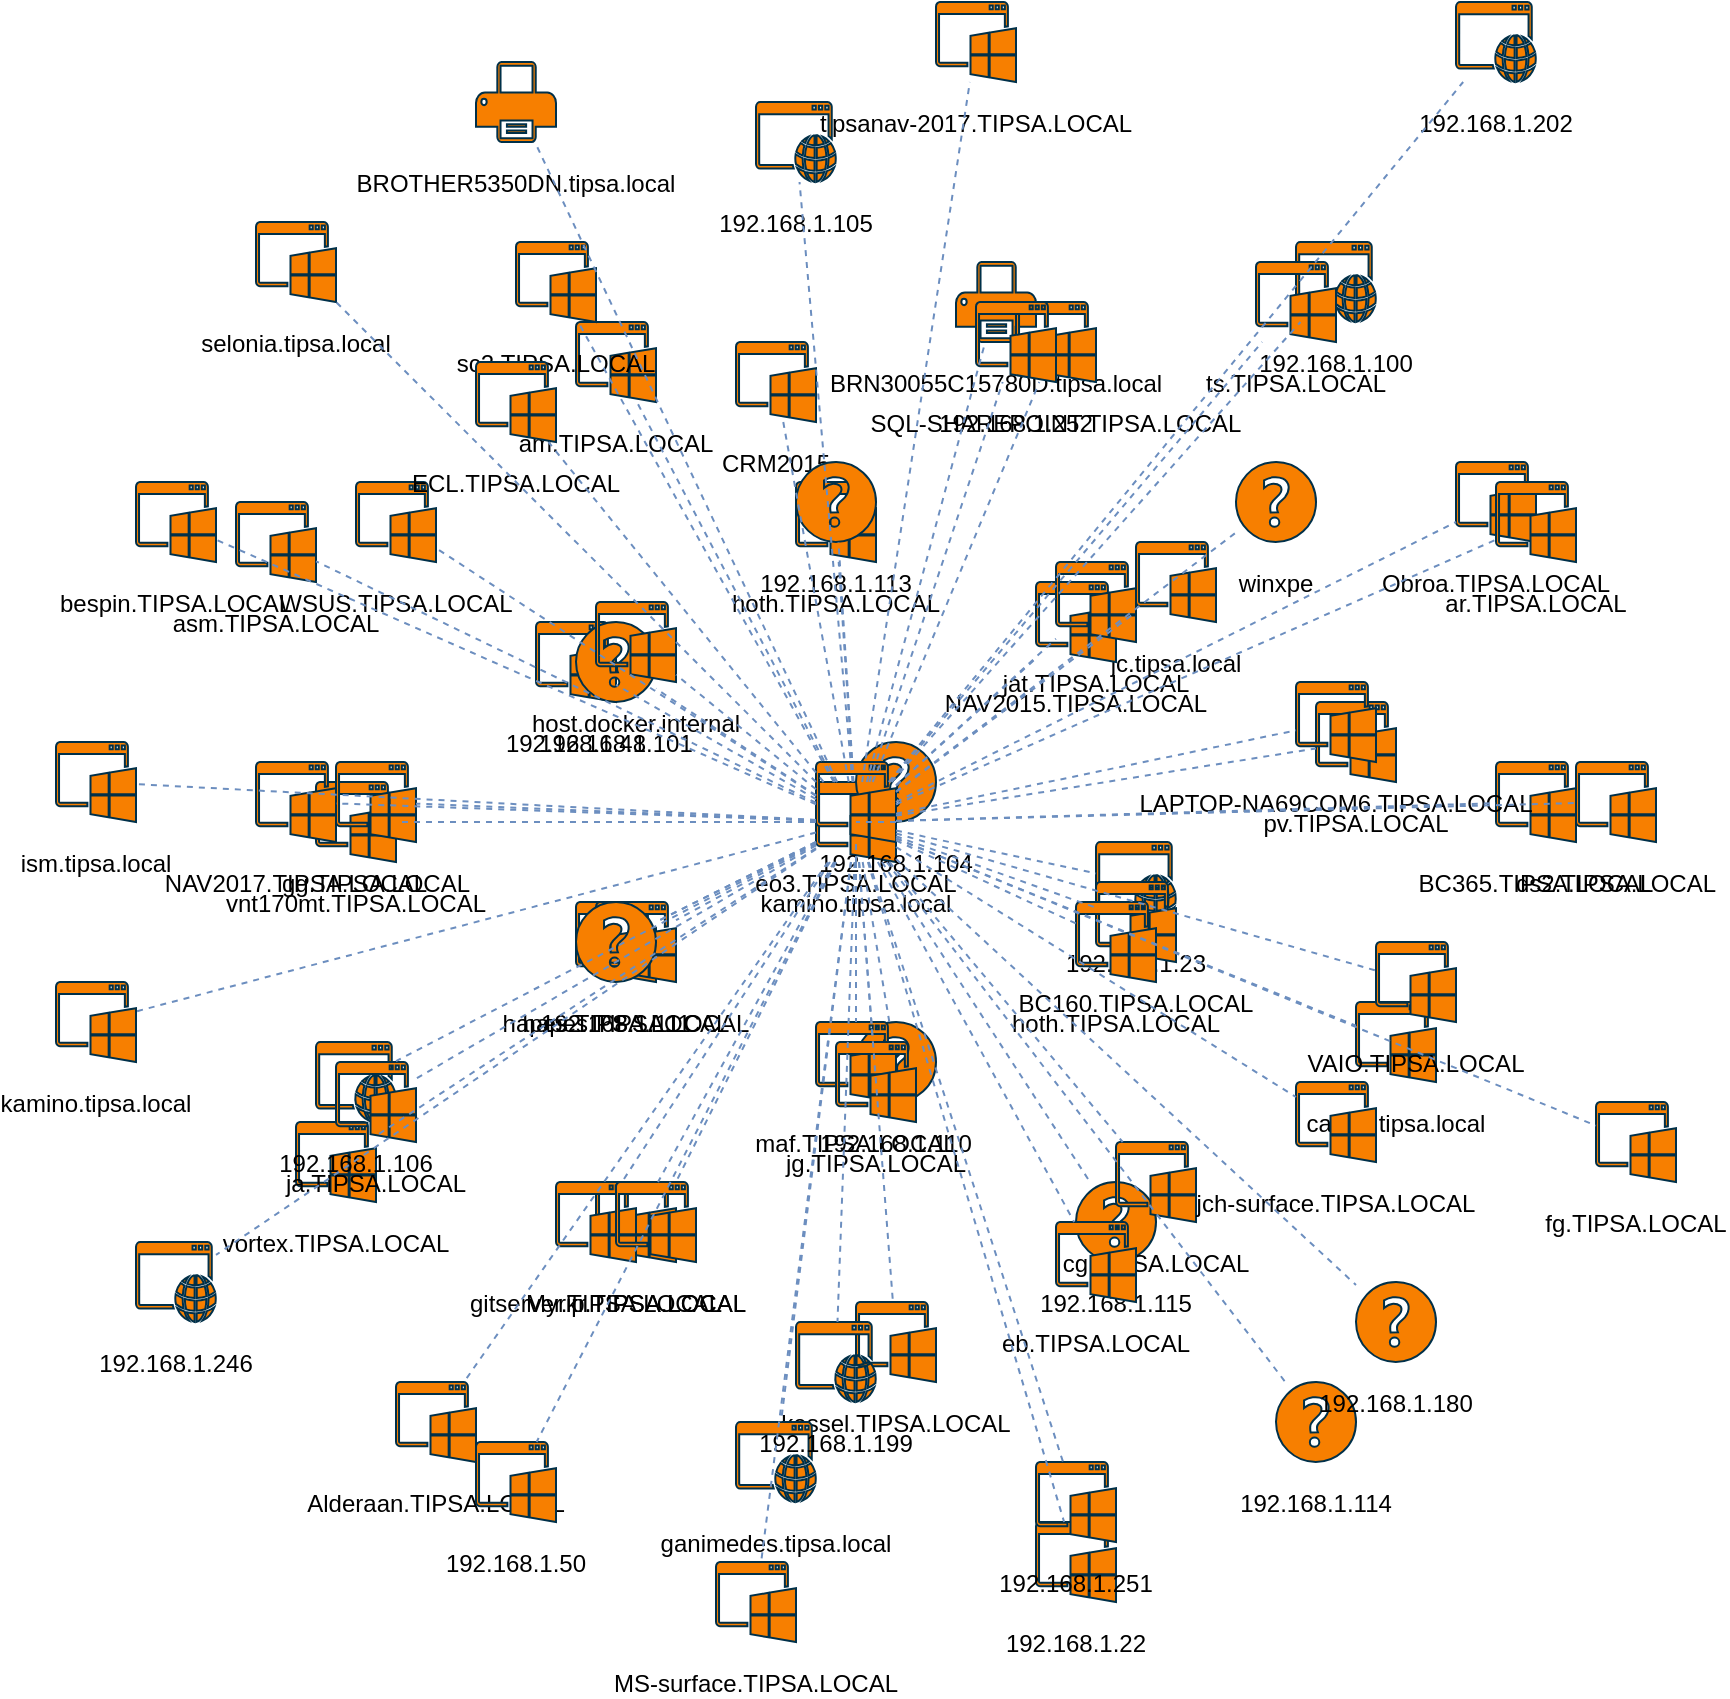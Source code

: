 <mxfile>
    <diagram id="2G_61YS-c6aNQ1wI_FUR" name="Page-1">
        <mxGraphModel dx="1193" dy="480" grid="1" gridSize="10" guides="1" tooltips="1" connect="1" arrows="1" fold="1" page="1" pageScale="1" pageWidth="827" pageHeight="1169" math="0" shadow="0">
            <root>
                <mxCell id="0"/>
                <mxCell id="1" parent="0"/>
                <UserObject label="%hostname%" hostname="kamino.tipsa.local" placeholders="1" id="3">
                    <mxCell style="shape=mxgraph.office.concepts.application_windows;fillColor=#F77F00;strokeColor=#003049;verticalLabelPosition=bottom;aspect=fixed;" vertex="1" parent="1">
                        <mxGeometry x="430" y="400" width="40" height="40" as="geometry"/>
                    </mxCell>
                </UserObject>
                <UserObject label="%hostname%" hostname="carida.tipsa.local" placeholders="1" id="4">
                    <mxCell style="shape=mxgraph.office.concepts.application_windows;fillColor=#F77F00;strokeColor=#003049;verticalLabelPosition=bottom;aspect=fixed;" vertex="1" parent="1">
                        <mxGeometry x="700" y="510" width="40" height="40" as="geometry"/>
                    </mxCell>
                </UserObject>
                <UserObject label="%hostname%" hostname="hoth.TIPSA.LOCAL" placeholders="1" id="5">
                    <mxCell style="shape=mxgraph.office.concepts.application_windows;fillColor=#F77F00;strokeColor=#003049;verticalLabelPosition=bottom;aspect=fixed;" vertex="1" parent="1">
                        <mxGeometry x="420" y="250" width="40" height="40" as="geometry"/>
                    </mxCell>
                </UserObject>
                <UserObject label="%hostname%" hostname="BROTHER5350DN.tipsa.local" placeholders="1" id="6">
                    <mxCell style="shape=mxgraph.office.devices.printer;fillColor=#F77F00;strokeColor=#003049;verticalLabelPosition=bottom;aspect=fixed;" vertex="1" parent="1">
                        <mxGeometry x="260" y="40" width="40" height="40" as="geometry"/>
                    </mxCell>
                </UserObject>
                <UserObject label="%hostname%" hostname="BRN30055C15780D.tipsa.local" placeholders="1" id="7">
                    <mxCell style="shape=mxgraph.office.devices.printer;fillColor=#F77F00;strokeColor=#003049;verticalLabelPosition=bottom;aspect=fixed;" vertex="1" parent="1">
                        <mxGeometry x="500" y="140" width="40" height="40" as="geometry"/>
                    </mxCell>
                </UserObject>
                <UserObject label="%hostname%" hostname="jc.tipsa.local" placeholders="1" id="8">
                    <mxCell style="shape=mxgraph.office.concepts.application_windows;fillColor=#F77F00;strokeColor=#003049;verticalLabelPosition=bottom;aspect=fixed;" vertex="1" parent="1">
                        <mxGeometry x="590" y="280" width="40" height="40" as="geometry"/>
                    </mxCell>
                </UserObject>
                <UserObject label="%hostname%" hostname="vortex.TIPSA.LOCAL" placeholders="1" id="9">
                    <mxCell style="shape=mxgraph.office.concepts.application_windows;fillColor=#F77F00;strokeColor=#003049;verticalLabelPosition=bottom;aspect=fixed;" vertex="1" parent="1">
                        <mxGeometry x="170" y="570" width="40" height="40" as="geometry"/>
                    </mxCell>
                </UserObject>
                <UserObject label="%hostname%" hostname="192.168.1.22" placeholders="1" id="10">
                    <mxCell style="shape=mxgraph.office.concepts.application_windows;fillColor=#F77F00;strokeColor=#003049;verticalLabelPosition=bottom;aspect=fixed;" vertex="1" parent="1">
                        <mxGeometry x="540" y="770" width="40" height="40" as="geometry"/>
                    </mxCell>
                </UserObject>
                <UserObject label="%hostname%" hostname="192.168.1.23" placeholders="1" id="11">
                    <mxCell style="shape=mxgraph.office.concepts.application_web;fillColor=#F77F00;strokeColor=#003049;verticalLabelPosition=bottom;aspect=fixed;" vertex="1" parent="1">
                        <mxGeometry x="570" y="430" width="40" height="40" as="geometry"/>
                    </mxCell>
                </UserObject>
                <UserObject label="%hostname%" hostname="hapes.TIPSA.LOCAL" placeholders="1" id="12">
                    <mxCell style="shape=mxgraph.office.concepts.application_windows;fillColor=#F77F00;strokeColor=#003049;verticalLabelPosition=bottom;aspect=fixed;" vertex="1" parent="1">
                        <mxGeometry x="310" y="460" width="40" height="40" as="geometry"/>
                    </mxCell>
                </UserObject>
                <UserObject label="%hostname%" hostname="tipsanav-2017.TIPSA.LOCAL" placeholders="1" id="13">
                    <mxCell style="shape=mxgraph.office.concepts.application_windows;fillColor=#F77F00;strokeColor=#003049;verticalLabelPosition=bottom;aspect=fixed;" vertex="1" parent="1">
                        <mxGeometry x="490" y="10" width="40" height="40" as="geometry"/>
                    </mxCell>
                </UserObject>
                <UserObject label="%hostname%" hostname="BC365.TIPSA.LOCAL" placeholders="1" id="14">
                    <mxCell style="shape=mxgraph.office.concepts.application_windows;fillColor=#F77F00;strokeColor=#003049;verticalLabelPosition=bottom;aspect=fixed;" vertex="1" parent="1">
                        <mxGeometry x="770" y="390" width="40" height="40" as="geometry"/>
                    </mxCell>
                </UserObject>
                <UserObject label="%hostname%" hostname="Myrkr.TIPSA.LOCAL" placeholders="1" id="15">
                    <mxCell style="shape=mxgraph.office.concepts.application_windows;fillColor=#F77F00;strokeColor=#003049;verticalLabelPosition=bottom;aspect=fixed;" vertex="1" parent="1">
                        <mxGeometry x="320" y="600" width="40" height="40" as="geometry"/>
                    </mxCell>
                </UserObject>
                <UserObject label="%hostname%" hostname="hapes.TIPSA.LOCAL" placeholders="1" id="16">
                    <mxCell style="shape=mxgraph.office.concepts.application_windows;fillColor=#F77F00;strokeColor=#003049;verticalLabelPosition=bottom;aspect=fixed;" vertex="1" parent="1">
                        <mxGeometry x="320" y="460" width="40" height="40" as="geometry"/>
                    </mxCell>
                </UserObject>
                <UserObject label="%hostname%" hostname="BC160.TIPSA.LOCAL" placeholders="1" id="17">
                    <mxCell style="shape=mxgraph.office.concepts.application_windows;fillColor=#F77F00;strokeColor=#003049;verticalLabelPosition=bottom;aspect=fixed;" vertex="1" parent="1">
                        <mxGeometry x="570" y="450" width="40" height="40" as="geometry"/>
                    </mxCell>
                </UserObject>
                <UserObject label="%hostname%" hostname="gitserver.TIPSA.LOCAL" placeholders="1" id="18">
                    <mxCell style="shape=mxgraph.office.concepts.application_windows;fillColor=#F77F00;strokeColor=#003049;verticalLabelPosition=bottom;aspect=fixed;" vertex="1" parent="1">
                        <mxGeometry x="300" y="600" width="40" height="40" as="geometry"/>
                    </mxCell>
                </UserObject>
                <UserObject label="%hostname%" hostname="vnt170mt.TIPSA.LOCAL" placeholders="1" id="19">
                    <mxCell style="shape=mxgraph.office.concepts.application_windows;fillColor=#F77F00;strokeColor=#003049;verticalLabelPosition=bottom;aspect=fixed;" vertex="1" parent="1">
                        <mxGeometry x="180" y="400" width="40" height="40" as="geometry"/>
                    </mxCell>
                </UserObject>
                <UserObject label="%hostname%" hostname="kessel.TIPSA.LOCAL" placeholders="1" id="20">
                    <mxCell style="shape=mxgraph.office.concepts.application_windows;fillColor=#F77F00;strokeColor=#003049;verticalLabelPosition=bottom;aspect=fixed;" vertex="1" parent="1">
                        <mxGeometry x="450" y="660" width="40" height="40" as="geometry"/>
                    </mxCell>
                </UserObject>
                <UserObject label="%hostname%" hostname="CRM2015" placeholders="1" id="21">
                    <mxCell style="shape=mxgraph.office.concepts.application_windows;fillColor=#F77F00;strokeColor=#003049;verticalLabelPosition=bottom;aspect=fixed;" vertex="1" parent="1">
                        <mxGeometry x="390" y="180" width="40" height="40" as="geometry"/>
                    </mxCell>
                </UserObject>
                <UserObject label="%hostname%" hostname="NAV2015.TIPSA.LOCAL" placeholders="1" id="22">
                    <mxCell style="shape=mxgraph.office.concepts.application_windows;fillColor=#F77F00;strokeColor=#003049;verticalLabelPosition=bottom;aspect=fixed;" vertex="1" parent="1">
                        <mxGeometry x="540" y="300" width="40" height="40" as="geometry"/>
                    </mxCell>
                </UserObject>
                <UserObject label="%hostname%" hostname="bespin.TIPSA.LOCAL" placeholders="1" id="23">
                    <mxCell style="shape=mxgraph.office.concepts.application_windows;fillColor=#F77F00;strokeColor=#003049;verticalLabelPosition=bottom;aspect=fixed;" vertex="1" parent="1">
                        <mxGeometry x="90" y="250" width="40" height="40" as="geometry"/>
                    </mxCell>
                </UserObject>
                <UserObject label="%hostname%" hostname="WSUS.TIPSA.LOCAL" placeholders="1" id="24">
                    <mxCell style="shape=mxgraph.office.concepts.application_windows;fillColor=#F77F00;strokeColor=#003049;verticalLabelPosition=bottom;aspect=fixed;" vertex="1" parent="1">
                        <mxGeometry x="200" y="250" width="40" height="40" as="geometry"/>
                    </mxCell>
                </UserObject>
                <UserObject label="%hostname%" hostname="Obroa.TIPSA.LOCAL" placeholders="1" id="25">
                    <mxCell style="shape=mxgraph.office.concepts.application_windows;fillColor=#F77F00;strokeColor=#003049;verticalLabelPosition=bottom;aspect=fixed;" vertex="1" parent="1">
                        <mxGeometry x="750" y="240" width="40" height="40" as="geometry"/>
                    </mxCell>
                </UserObject>
                <UserObject label="%hostname%" hostname="selonia.tipsa.local" placeholders="1" id="26">
                    <mxCell style="shape=mxgraph.office.concepts.application_windows;fillColor=#F77F00;strokeColor=#003049;verticalLabelPosition=bottom;aspect=fixed;" vertex="1" parent="1">
                        <mxGeometry x="150" y="120" width="40" height="40" as="geometry"/>
                    </mxCell>
                </UserObject>
                <UserObject label="%hostname%" hostname="Alderaan.TIPSA.LOCAL" placeholders="1" id="27">
                    <mxCell style="shape=mxgraph.office.concepts.application_windows;fillColor=#F77F00;strokeColor=#003049;verticalLabelPosition=bottom;aspect=fixed;" vertex="1" parent="1">
                        <mxGeometry x="220" y="700" width="40" height="40" as="geometry"/>
                    </mxCell>
                </UserObject>
                <UserObject label="%hostname%" hostname="SQL-SHAREPOINT.TIPSA.LOCAL" placeholders="1" id="28">
                    <mxCell style="shape=mxgraph.office.concepts.application_windows;fillColor=#F77F00;strokeColor=#003049;verticalLabelPosition=bottom;aspect=fixed;" vertex="1" parent="1">
                        <mxGeometry x="530" y="160" width="40" height="40" as="geometry"/>
                    </mxCell>
                </UserObject>
                <UserObject label="%hostname%" hostname="192.168.1.48" placeholders="1" id="29">
                    <mxCell style="shape=mxgraph.office.concepts.application_windows;fillColor=#F77F00;strokeColor=#003049;verticalLabelPosition=bottom;aspect=fixed;" vertex="1" parent="1">
                        <mxGeometry x="290" y="320" width="40" height="40" as="geometry"/>
                    </mxCell>
                </UserObject>
                <UserObject label="%hostname%" hostname="NAV2017.TIPSA.LOCAL" placeholders="1" id="30">
                    <mxCell style="shape=mxgraph.office.concepts.application_windows;fillColor=#F77F00;strokeColor=#003049;verticalLabelPosition=bottom;aspect=fixed;" vertex="1" parent="1">
                        <mxGeometry x="150" y="390" width="40" height="40" as="geometry"/>
                    </mxCell>
                </UserObject>
                <UserObject label="%hostname%" hostname="192.168.1.50" placeholders="1" id="31">
                    <mxCell style="shape=mxgraph.office.concepts.application_windows;fillColor=#F77F00;strokeColor=#003049;verticalLabelPosition=bottom;aspect=fixed;" vertex="1" parent="1">
                        <mxGeometry x="260" y="730" width="40" height="40" as="geometry"/>
                    </mxCell>
                </UserObject>
                <UserObject label="%hostname%" hostname="192.168.1.100" placeholders="1" id="32">
                    <mxCell style="shape=mxgraph.office.concepts.application_web;fillColor=#F77F00;strokeColor=#003049;verticalLabelPosition=bottom;aspect=fixed;" vertex="1" parent="1">
                        <mxGeometry x="670" y="130" width="40" height="40" as="geometry"/>
                    </mxCell>
                </UserObject>
                <UserObject label="%hostname%" hostname="192.168.1.101" placeholders="1" id="33">
                    <mxCell style="shape=mxgraph.office.concepts.help;fillColor=#F77F00;strokeColor=#003049;verticalLabelPosition=bottom;aspect=fixed;" vertex="1" parent="1">
                        <mxGeometry x="310" y="320" width="40" height="40" as="geometry"/>
                    </mxCell>
                </UserObject>
                <UserObject label="%hostname%" hostname="ganimedes.tipsa.local" placeholders="1" id="34">
                    <mxCell style="shape=mxgraph.office.concepts.application_web;fillColor=#F77F00;strokeColor=#003049;verticalLabelPosition=bottom;aspect=fixed;" vertex="1" parent="1">
                        <mxGeometry x="390" y="720" width="40" height="40" as="geometry"/>
                    </mxCell>
                </UserObject>
                <UserObject label="%hostname%" hostname="192.168.1.104" placeholders="1" id="35">
                    <mxCell style="shape=mxgraph.office.concepts.help;fillColor=#F77F00;strokeColor=#003049;verticalLabelPosition=bottom;aspect=fixed;" vertex="1" parent="1">
                        <mxGeometry x="450" y="380" width="40" height="40" as="geometry"/>
                    </mxCell>
                </UserObject>
                <UserObject label="%hostname%" hostname="192.168.1.105" placeholders="1" id="36">
                    <mxCell style="shape=mxgraph.office.concepts.application_web;fillColor=#F77F00;strokeColor=#003049;verticalLabelPosition=bottom;aspect=fixed;" vertex="1" parent="1">
                        <mxGeometry x="400" y="60" width="40" height="40" as="geometry"/>
                    </mxCell>
                </UserObject>
                <UserObject label="%hostname%" hostname="192.168.1.106" placeholders="1" id="37">
                    <mxCell style="shape=mxgraph.office.concepts.application_web;fillColor=#F77F00;strokeColor=#003049;verticalLabelPosition=bottom;aspect=fixed;" vertex="1" parent="1">
                        <mxGeometry x="180" y="530" width="40" height="40" as="geometry"/>
                    </mxCell>
                </UserObject>
                <UserObject label="%hostname%" hostname="192.168.1.110" placeholders="1" id="38">
                    <mxCell style="shape=mxgraph.office.concepts.help;fillColor=#F77F00;strokeColor=#003049;verticalLabelPosition=bottom;aspect=fixed;" vertex="1" parent="1">
                        <mxGeometry x="450" y="520" width="40" height="40" as="geometry"/>
                    </mxCell>
                </UserObject>
                <UserObject label="%hostname%" hostname="192.168.1.111" placeholders="1" id="39">
                    <mxCell style="shape=mxgraph.office.concepts.help;fillColor=#F77F00;strokeColor=#003049;verticalLabelPosition=bottom;aspect=fixed;" vertex="1" parent="1">
                        <mxGeometry x="310" y="460" width="40" height="40" as="geometry"/>
                    </mxCell>
                </UserObject>
                <UserObject label="%hostname%" hostname="winxpe" placeholders="1" id="40">
                    <mxCell style="shape=mxgraph.office.concepts.help;fillColor=#F77F00;strokeColor=#003049;verticalLabelPosition=bottom;aspect=fixed;" vertex="1" parent="1">
                        <mxGeometry x="640" y="240" width="40" height="40" as="geometry"/>
                    </mxCell>
                </UserObject>
                <UserObject label="%hostname%" hostname="192.168.1.113" placeholders="1" id="41">
                    <mxCell style="shape=mxgraph.office.concepts.help;fillColor=#F77F00;strokeColor=#003049;verticalLabelPosition=bottom;aspect=fixed;" vertex="1" parent="1">
                        <mxGeometry x="420" y="240" width="40" height="40" as="geometry"/>
                    </mxCell>
                </UserObject>
                <UserObject label="%hostname%" hostname="192.168.1.114" placeholders="1" id="42">
                    <mxCell style="shape=mxgraph.office.concepts.help;fillColor=#F77F00;strokeColor=#003049;verticalLabelPosition=bottom;aspect=fixed;" vertex="1" parent="1">
                        <mxGeometry x="660" y="700" width="40" height="40" as="geometry"/>
                    </mxCell>
                </UserObject>
                <UserObject label="%hostname%" hostname="192.168.1.115" placeholders="1" id="43">
                    <mxCell style="shape=mxgraph.office.concepts.help;fillColor=#F77F00;strokeColor=#003049;verticalLabelPosition=bottom;aspect=fixed;" vertex="1" parent="1">
                        <mxGeometry x="560" y="600" width="40" height="40" as="geometry"/>
                    </mxCell>
                </UserObject>
                <UserObject label="%hostname%" hostname="host.docker.internal" placeholders="1" id="44">
                    <mxCell style="shape=mxgraph.office.concepts.application_windows;fillColor=#F77F00;strokeColor=#003049;verticalLabelPosition=bottom;aspect=fixed;" vertex="1" parent="1">
                        <mxGeometry x="320" y="310" width="40" height="40" as="geometry"/>
                    </mxCell>
                </UserObject>
                <UserObject label="%hostname%" hostname="cg.TIPSA.LOCAL" placeholders="1" id="45">
                    <mxCell style="shape=mxgraph.office.concepts.application_windows;fillColor=#F77F00;strokeColor=#003049;verticalLabelPosition=bottom;aspect=fixed;" vertex="1" parent="1">
                        <mxGeometry x="580" y="580" width="40" height="40" as="geometry"/>
                    </mxCell>
                </UserObject>
                <UserObject label="%hostname%" hostname="pv.TIPSA.LOCAL" placeholders="1" id="46">
                    <mxCell style="shape=mxgraph.office.concepts.application_windows;fillColor=#F77F00;strokeColor=#003049;verticalLabelPosition=bottom;aspect=fixed;" vertex="1" parent="1">
                        <mxGeometry x="680" y="360" width="40" height="40" as="geometry"/>
                    </mxCell>
                </UserObject>
                <UserObject label="%hostname%" hostname="maf.TIPSA.LOCAL" placeholders="1" id="47">
                    <mxCell style="shape=mxgraph.office.concepts.application_windows;fillColor=#F77F00;strokeColor=#003049;verticalLabelPosition=bottom;aspect=fixed;" vertex="1" parent="1">
                        <mxGeometry x="430" y="520" width="40" height="40" as="geometry"/>
                    </mxCell>
                </UserObject>
                <UserObject label="%hostname%" hostname="eo3.TIPSA.LOCAL" placeholders="1" id="48">
                    <mxCell style="shape=mxgraph.office.concepts.application_windows;fillColor=#F77F00;strokeColor=#003049;verticalLabelPosition=bottom;aspect=fixed;" vertex="1" parent="1">
                        <mxGeometry x="430" y="390" width="40" height="40" as="geometry"/>
                    </mxCell>
                </UserObject>
                <UserObject label="%hostname%" hostname="MS-surface.TIPSA.LOCAL" placeholders="1" id="49">
                    <mxCell style="shape=mxgraph.office.concepts.application_windows;fillColor=#F77F00;strokeColor=#003049;verticalLabelPosition=bottom;aspect=fixed;" vertex="1" parent="1">
                        <mxGeometry x="380" y="790" width="40" height="40" as="geometry"/>
                    </mxCell>
                </UserObject>
                <UserObject label="%hostname%" hostname="am.TIPSA.LOCAL" placeholders="1" id="50">
                    <mxCell style="shape=mxgraph.office.concepts.application_windows;fillColor=#F77F00;strokeColor=#003049;verticalLabelPosition=bottom;aspect=fixed;" vertex="1" parent="1">
                        <mxGeometry x="310" y="170" width="40" height="40" as="geometry"/>
                    </mxCell>
                </UserObject>
                <UserObject label="%hostname%" hostname="jat.TIPSA.LOCAL" placeholders="1" id="51">
                    <mxCell style="shape=mxgraph.office.concepts.application_windows;fillColor=#F77F00;strokeColor=#003049;verticalLabelPosition=bottom;aspect=fixed;" vertex="1" parent="1">
                        <mxGeometry x="550" y="290" width="40" height="40" as="geometry"/>
                    </mxCell>
                </UserObject>
                <UserObject label="%hostname%" hostname="ja.TIPSA.LOCAL" placeholders="1" id="52">
                    <mxCell style="shape=mxgraph.office.concepts.application_windows;fillColor=#F77F00;strokeColor=#003049;verticalLabelPosition=bottom;aspect=fixed;" vertex="1" parent="1">
                        <mxGeometry x="190" y="540" width="40" height="40" as="geometry"/>
                    </mxCell>
                </UserObject>
                <UserObject label="%hostname%" hostname="jch-surface.TIPSA.LOCAL" placeholders="1" id="53">
                    <mxCell style="shape=mxgraph.office.concepts.application_windows;fillColor=#F77F00;strokeColor=#003049;verticalLabelPosition=bottom;aspect=fixed;" vertex="1" parent="1">
                        <mxGeometry x="670" y="550" width="40" height="40" as="geometry"/>
                    </mxCell>
                </UserObject>
                <UserObject label="%hostname%" hostname="gg.TIPSA.LOCAL" placeholders="1" id="54">
                    <mxCell style="shape=mxgraph.office.concepts.application_windows;fillColor=#F77F00;strokeColor=#003049;verticalLabelPosition=bottom;aspect=fixed;" vertex="1" parent="1">
                        <mxGeometry x="190" y="390" width="40" height="40" as="geometry"/>
                    </mxCell>
                </UserObject>
                <UserObject label="%hostname%" hostname="sc2.TIPSA.LOCAL" placeholders="1" id="55">
                    <mxCell style="shape=mxgraph.office.concepts.application_windows;fillColor=#F77F00;strokeColor=#003049;verticalLabelPosition=bottom;aspect=fixed;" vertex="1" parent="1">
                        <mxGeometry x="280" y="130" width="40" height="40" as="geometry"/>
                    </mxCell>
                </UserObject>
                <UserObject label="%hostname%" hostname="asm.TIPSA.LOCAL" placeholders="1" id="56">
                    <mxCell style="shape=mxgraph.office.concepts.application_windows;fillColor=#F77F00;strokeColor=#003049;verticalLabelPosition=bottom;aspect=fixed;" vertex="1" parent="1">
                        <mxGeometry x="140" y="260" width="40" height="40" as="geometry"/>
                    </mxCell>
                </UserObject>
                <UserObject label="%hostname%" hostname="hoth.TIPSA.LOCAL" placeholders="1" id="57">
                    <mxCell style="shape=mxgraph.office.concepts.application_windows;fillColor=#F77F00;strokeColor=#003049;verticalLabelPosition=bottom;aspect=fixed;" vertex="1" parent="1">
                        <mxGeometry x="560" y="460" width="40" height="40" as="geometry"/>
                    </mxCell>
                </UserObject>
                <UserObject label="%hostname%" hostname="ip.TIPSA.LOCAL" placeholders="1" id="58">
                    <mxCell style="shape=mxgraph.office.concepts.application_windows;fillColor=#F77F00;strokeColor=#003049;verticalLabelPosition=bottom;aspect=fixed;" vertex="1" parent="1">
                        <mxGeometry x="330" y="600" width="40" height="40" as="geometry"/>
                    </mxCell>
                </UserObject>
                <UserObject label="%hostname%" hostname="LAPTOP-NA69COM6.TIPSA.LOCAL" placeholders="1" id="59">
                    <mxCell style="shape=mxgraph.office.concepts.application_windows;fillColor=#F77F00;strokeColor=#003049;verticalLabelPosition=bottom;aspect=fixed;" vertex="1" parent="1">
                        <mxGeometry x="670" y="350" width="40" height="40" as="geometry"/>
                    </mxCell>
                </UserObject>
                <UserObject label="%hostname%" hostname="ds2.TIPSA.LOCAL" placeholders="1" id="60">
                    <mxCell style="shape=mxgraph.office.concepts.application_windows;fillColor=#F77F00;strokeColor=#003049;verticalLabelPosition=bottom;aspect=fixed;" vertex="1" parent="1">
                        <mxGeometry x="810" y="390" width="40" height="40" as="geometry"/>
                    </mxCell>
                </UserObject>
                <UserObject label="%hostname%" hostname="192.168.1.180" placeholders="1" id="61">
                    <mxCell style="shape=mxgraph.office.concepts.help;fillColor=#F77F00;strokeColor=#003049;verticalLabelPosition=bottom;aspect=fixed;" vertex="1" parent="1">
                        <mxGeometry x="700" y="650" width="40" height="40" as="geometry"/>
                    </mxCell>
                </UserObject>
                <UserObject label="%hostname%" hostname="ts.TIPSA.LOCAL" placeholders="1" id="62">
                    <mxCell style="shape=mxgraph.office.concepts.application_windows;fillColor=#F77F00;strokeColor=#003049;verticalLabelPosition=bottom;aspect=fixed;" vertex="1" parent="1">
                        <mxGeometry x="650" y="140" width="40" height="40" as="geometry"/>
                    </mxCell>
                </UserObject>
                <UserObject label="%hostname%" hostname="eb.TIPSA.LOCAL" placeholders="1" id="63">
                    <mxCell style="shape=mxgraph.office.concepts.application_windows;fillColor=#F77F00;strokeColor=#003049;verticalLabelPosition=bottom;aspect=fixed;" vertex="1" parent="1">
                        <mxGeometry x="550" y="620" width="40" height="40" as="geometry"/>
                    </mxCell>
                </UserObject>
                <UserObject label="%hostname%" hostname="fg.TIPSA.LOCAL" placeholders="1" id="64">
                    <mxCell style="shape=mxgraph.office.concepts.application_windows;fillColor=#F77F00;strokeColor=#003049;verticalLabelPosition=bottom;aspect=fixed;" vertex="1" parent="1">
                        <mxGeometry x="820" y="560" width="40" height="40" as="geometry"/>
                    </mxCell>
                </UserObject>
                <UserObject label="%hostname%" hostname="jg.TIPSA.LOCAL" placeholders="1" id="65">
                    <mxCell style="shape=mxgraph.office.concepts.application_windows;fillColor=#F77F00;strokeColor=#003049;verticalLabelPosition=bottom;aspect=fixed;" vertex="1" parent="1">
                        <mxGeometry x="440" y="530" width="40" height="40" as="geometry"/>
                    </mxCell>
                </UserObject>
                <UserObject label="%hostname%" hostname="192.168.1.199" placeholders="1" id="66">
                    <mxCell style="shape=mxgraph.office.concepts.application_web;fillColor=#F77F00;strokeColor=#003049;verticalLabelPosition=bottom;aspect=fixed;" vertex="1" parent="1">
                        <mxGeometry x="420" y="670" width="40" height="40" as="geometry"/>
                    </mxCell>
                </UserObject>
                <UserObject label="%hostname%" hostname="192.168.1.202" placeholders="1" id="67">
                    <mxCell style="shape=mxgraph.office.concepts.application_web;fillColor=#F77F00;strokeColor=#003049;verticalLabelPosition=bottom;aspect=fixed;" vertex="1" parent="1">
                        <mxGeometry x="750" y="10" width="40" height="40" as="geometry"/>
                    </mxCell>
                </UserObject>
                <UserObject label="%hostname%" hostname="ar.TIPSA.LOCAL" placeholders="1" id="68">
                    <mxCell style="shape=mxgraph.office.concepts.application_windows;fillColor=#F77F00;strokeColor=#003049;verticalLabelPosition=bottom;aspect=fixed;" vertex="1" parent="1">
                        <mxGeometry x="770" y="250" width="40" height="40" as="geometry"/>
                    </mxCell>
                </UserObject>
                <UserObject label="%hostname%" hostname="VAIO.TIPSA.LOCAL" placeholders="1" id="69">
                    <mxCell style="shape=mxgraph.office.concepts.application_windows;fillColor=#F77F00;strokeColor=#003049;verticalLabelPosition=bottom;aspect=fixed;" vertex="1" parent="1">
                        <mxGeometry x="710" y="480" width="40" height="40" as="geometry"/>
                    </mxCell>
                </UserObject>
                <UserObject label="%hostname%" hostname="ECL.TIPSA.LOCAL" placeholders="1" id="70">
                    <mxCell style="shape=mxgraph.office.concepts.application_windows;fillColor=#F77F00;strokeColor=#003049;verticalLabelPosition=bottom;aspect=fixed;" vertex="1" parent="1">
                        <mxGeometry x="260" y="190" width="40" height="40" as="geometry"/>
                    </mxCell>
                </UserObject>
                <UserObject label="%hostname%" hostname="192.168.1.246" placeholders="1" id="71">
                    <mxCell style="shape=mxgraph.office.concepts.application_web;fillColor=#F77F00;strokeColor=#003049;verticalLabelPosition=bottom;aspect=fixed;" vertex="1" parent="1">
                        <mxGeometry x="90" y="630" width="40" height="40" as="geometry"/>
                    </mxCell>
                </UserObject>
                <UserObject label="%hostname%" hostname="kamino.tipsa.local" placeholders="1" id="72">
                    <mxCell style="shape=mxgraph.office.concepts.application_windows;fillColor=#F77F00;strokeColor=#003049;verticalLabelPosition=bottom;aspect=fixed;" vertex="1" parent="1">
                        <mxGeometry x="50" y="500" width="40" height="40" as="geometry"/>
                    </mxCell>
                </UserObject>
                <UserObject label="%hostname%" hostname="192.168.1.251" placeholders="1" id="73">
                    <mxCell style="shape=mxgraph.office.concepts.application_windows;fillColor=#F77F00;strokeColor=#003049;verticalLabelPosition=bottom;aspect=fixed;" vertex="1" parent="1">
                        <mxGeometry x="540" y="740" width="40" height="40" as="geometry"/>
                    </mxCell>
                </UserObject>
                <UserObject label="%hostname%" hostname="192.168.1.252" placeholders="1" id="74">
                    <mxCell style="shape=mxgraph.office.concepts.application_windows;fillColor=#F77F00;strokeColor=#003049;verticalLabelPosition=bottom;aspect=fixed;" vertex="1" parent="1">
                        <mxGeometry x="510" y="160" width="40" height="40" as="geometry"/>
                    </mxCell>
                </UserObject>
                <UserObject label="%hostname%" hostname="ism.tipsa.local" placeholders="1" id="75">
                    <mxCell style="shape=mxgraph.office.concepts.application_windows;fillColor=#F77F00;strokeColor=#003049;verticalLabelPosition=bottom;aspect=fixed;" vertex="1" parent="1">
                        <mxGeometry x="50" y="380" width="40" height="40" as="geometry"/>
                    </mxCell>
                </UserObject>
                <mxCell id="76" value="" style="curved=0;endArrow=none;endFill=0;dashed=1;strokeColor=#6c8ebf;" edge="1" parent="1" source="3" target="4">
                    <mxGeometry relative="1" as="geometry"/>
                </mxCell>
                <mxCell id="77" value="" style="curved=0;endArrow=none;endFill=0;dashed=1;strokeColor=#6c8ebf;" edge="1" parent="1" source="3" target="5">
                    <mxGeometry relative="1" as="geometry"/>
                </mxCell>
                <mxCell id="78" value="" style="curved=0;endArrow=none;endFill=0;dashed=1;strokeColor=#6c8ebf;" edge="1" parent="1" source="3" target="6">
                    <mxGeometry relative="1" as="geometry"/>
                </mxCell>
                <mxCell id="79" value="" style="curved=0;endArrow=none;endFill=0;dashed=1;strokeColor=#6c8ebf;" edge="1" parent="1" source="3" target="7">
                    <mxGeometry relative="1" as="geometry"/>
                </mxCell>
                <mxCell id="80" value="" style="curved=0;endArrow=none;endFill=0;dashed=1;strokeColor=#6c8ebf;" edge="1" parent="1" source="3" target="8">
                    <mxGeometry relative="1" as="geometry"/>
                </mxCell>
                <mxCell id="81" value="" style="curved=0;endArrow=none;endFill=0;dashed=1;strokeColor=#6c8ebf;" edge="1" parent="1" source="3" target="9">
                    <mxGeometry relative="1" as="geometry"/>
                </mxCell>
                <mxCell id="82" value="" style="curved=0;endArrow=none;endFill=0;dashed=1;strokeColor=#6c8ebf;" edge="1" parent="1" source="3" target="10">
                    <mxGeometry relative="1" as="geometry"/>
                </mxCell>
                <mxCell id="83" value="" style="curved=0;endArrow=none;endFill=0;dashed=1;strokeColor=#6c8ebf;" edge="1" parent="1" source="3" target="11">
                    <mxGeometry relative="1" as="geometry"/>
                </mxCell>
                <mxCell id="84" value="" style="curved=0;endArrow=none;endFill=0;dashed=1;strokeColor=#6c8ebf;" edge="1" parent="1" source="3" target="12">
                    <mxGeometry relative="1" as="geometry"/>
                </mxCell>
                <mxCell id="85" value="" style="curved=0;endArrow=none;endFill=0;dashed=1;strokeColor=#6c8ebf;" edge="1" parent="1" source="3" target="13">
                    <mxGeometry relative="1" as="geometry"/>
                </mxCell>
                <mxCell id="86" value="" style="curved=0;endArrow=none;endFill=0;dashed=1;strokeColor=#6c8ebf;" edge="1" parent="1" source="3" target="14">
                    <mxGeometry relative="1" as="geometry"/>
                </mxCell>
                <mxCell id="87" value="" style="curved=0;endArrow=none;endFill=0;dashed=1;strokeColor=#6c8ebf;" edge="1" parent="1" source="3" target="15">
                    <mxGeometry relative="1" as="geometry"/>
                </mxCell>
                <mxCell id="88" value="" style="curved=0;endArrow=none;endFill=0;dashed=1;strokeColor=#6c8ebf;" edge="1" parent="1" source="3" target="16">
                    <mxGeometry relative="1" as="geometry"/>
                </mxCell>
                <mxCell id="89" value="" style="curved=0;endArrow=none;endFill=0;dashed=1;strokeColor=#6c8ebf;" edge="1" parent="1" source="3" target="17">
                    <mxGeometry relative="1" as="geometry"/>
                </mxCell>
                <mxCell id="90" value="" style="curved=0;endArrow=none;endFill=0;dashed=1;strokeColor=#6c8ebf;" edge="1" parent="1" source="3" target="18">
                    <mxGeometry relative="1" as="geometry"/>
                </mxCell>
                <mxCell id="91" value="" style="curved=0;endArrow=none;endFill=0;dashed=1;strokeColor=#6c8ebf;" edge="1" parent="1" source="3" target="19">
                    <mxGeometry relative="1" as="geometry"/>
                </mxCell>
                <mxCell id="92" value="" style="curved=0;endArrow=none;endFill=0;dashed=1;strokeColor=#6c8ebf;" edge="1" parent="1" source="3" target="20">
                    <mxGeometry relative="1" as="geometry"/>
                </mxCell>
                <mxCell id="93" value="" style="curved=0;endArrow=none;endFill=0;dashed=1;strokeColor=#6c8ebf;" edge="1" parent="1" source="3" target="21">
                    <mxGeometry relative="1" as="geometry"/>
                </mxCell>
                <mxCell id="94" value="" style="curved=0;endArrow=none;endFill=0;dashed=1;strokeColor=#6c8ebf;" edge="1" parent="1" source="3" target="22">
                    <mxGeometry relative="1" as="geometry"/>
                </mxCell>
                <mxCell id="95" value="" style="curved=0;endArrow=none;endFill=0;dashed=1;strokeColor=#6c8ebf;" edge="1" parent="1" source="3" target="23">
                    <mxGeometry relative="1" as="geometry"/>
                </mxCell>
                <mxCell id="96" value="" style="curved=0;endArrow=none;endFill=0;dashed=1;strokeColor=#6c8ebf;" edge="1" parent="1" source="3" target="24">
                    <mxGeometry relative="1" as="geometry"/>
                </mxCell>
                <mxCell id="97" value="" style="curved=0;endArrow=none;endFill=0;dashed=1;strokeColor=#6c8ebf;" edge="1" parent="1" source="3" target="25">
                    <mxGeometry relative="1" as="geometry"/>
                </mxCell>
                <mxCell id="98" value="" style="curved=0;endArrow=none;endFill=0;dashed=1;strokeColor=#6c8ebf;" edge="1" parent="1" source="3" target="26">
                    <mxGeometry relative="1" as="geometry"/>
                </mxCell>
                <mxCell id="99" value="" style="curved=0;endArrow=none;endFill=0;dashed=1;strokeColor=#6c8ebf;" edge="1" parent="1" source="3" target="27">
                    <mxGeometry relative="1" as="geometry"/>
                </mxCell>
                <mxCell id="100" value="" style="curved=0;endArrow=none;endFill=0;dashed=1;strokeColor=#6c8ebf;" edge="1" parent="1" source="3" target="28">
                    <mxGeometry relative="1" as="geometry"/>
                </mxCell>
                <mxCell id="101" value="" style="curved=0;endArrow=none;endFill=0;dashed=1;strokeColor=#6c8ebf;" edge="1" parent="1" source="3" target="29">
                    <mxGeometry relative="1" as="geometry"/>
                </mxCell>
                <mxCell id="102" value="" style="curved=0;endArrow=none;endFill=0;dashed=1;strokeColor=#6c8ebf;" edge="1" parent="1" source="3" target="30">
                    <mxGeometry relative="1" as="geometry"/>
                </mxCell>
                <mxCell id="103" value="" style="curved=0;endArrow=none;endFill=0;dashed=1;strokeColor=#6c8ebf;" edge="1" parent="1" source="3" target="31">
                    <mxGeometry relative="1" as="geometry"/>
                </mxCell>
                <mxCell id="104" value="" style="curved=0;endArrow=none;endFill=0;dashed=1;strokeColor=#6c8ebf;" edge="1" parent="1" source="3" target="32">
                    <mxGeometry relative="1" as="geometry"/>
                </mxCell>
                <mxCell id="105" value="" style="curved=0;endArrow=none;endFill=0;dashed=1;strokeColor=#6c8ebf;" edge="1" parent="1" source="3" target="33">
                    <mxGeometry relative="1" as="geometry"/>
                </mxCell>
                <mxCell id="106" value="" style="curved=0;endArrow=none;endFill=0;dashed=1;strokeColor=#6c8ebf;" edge="1" parent="1" source="3" target="34">
                    <mxGeometry relative="1" as="geometry"/>
                </mxCell>
                <mxCell id="107" value="" style="curved=0;endArrow=none;endFill=0;dashed=1;strokeColor=#6c8ebf;" edge="1" parent="1" source="3" target="35">
                    <mxGeometry relative="1" as="geometry"/>
                </mxCell>
                <mxCell id="108" value="" style="curved=0;endArrow=none;endFill=0;dashed=1;strokeColor=#6c8ebf;" edge="1" parent="1" source="3" target="36">
                    <mxGeometry relative="1" as="geometry"/>
                </mxCell>
                <mxCell id="109" value="" style="curved=0;endArrow=none;endFill=0;dashed=1;strokeColor=#6c8ebf;" edge="1" parent="1" source="3" target="37">
                    <mxGeometry relative="1" as="geometry"/>
                </mxCell>
                <mxCell id="110" value="" style="curved=0;endArrow=none;endFill=0;dashed=1;strokeColor=#6c8ebf;" edge="1" parent="1" source="3" target="38">
                    <mxGeometry relative="1" as="geometry"/>
                </mxCell>
                <mxCell id="111" value="" style="curved=0;endArrow=none;endFill=0;dashed=1;strokeColor=#6c8ebf;" edge="1" parent="1" source="3" target="39">
                    <mxGeometry relative="1" as="geometry"/>
                </mxCell>
                <mxCell id="112" value="" style="curved=0;endArrow=none;endFill=0;dashed=1;strokeColor=#6c8ebf;" edge="1" parent="1" source="3" target="40">
                    <mxGeometry relative="1" as="geometry"/>
                </mxCell>
                <mxCell id="113" value="" style="curved=0;endArrow=none;endFill=0;dashed=1;strokeColor=#6c8ebf;" edge="1" parent="1" source="3" target="41">
                    <mxGeometry relative="1" as="geometry"/>
                </mxCell>
                <mxCell id="114" value="" style="curved=0;endArrow=none;endFill=0;dashed=1;strokeColor=#6c8ebf;" edge="1" parent="1" source="3" target="42">
                    <mxGeometry relative="1" as="geometry"/>
                </mxCell>
                <mxCell id="115" value="" style="curved=0;endArrow=none;endFill=0;dashed=1;strokeColor=#6c8ebf;" edge="1" parent="1" source="3" target="43">
                    <mxGeometry relative="1" as="geometry"/>
                </mxCell>
                <mxCell id="116" value="" style="curved=0;endArrow=none;endFill=0;dashed=1;strokeColor=#6c8ebf;" edge="1" parent="1" source="3" target="44">
                    <mxGeometry relative="1" as="geometry"/>
                </mxCell>
                <mxCell id="117" value="" style="curved=0;endArrow=none;endFill=0;dashed=1;strokeColor=#6c8ebf;" edge="1" parent="1" source="3" target="45">
                    <mxGeometry relative="1" as="geometry"/>
                </mxCell>
                <mxCell id="118" value="" style="curved=0;endArrow=none;endFill=0;dashed=1;strokeColor=#6c8ebf;" edge="1" parent="1" source="3" target="46">
                    <mxGeometry relative="1" as="geometry"/>
                </mxCell>
                <mxCell id="119" value="" style="curved=0;endArrow=none;endFill=0;dashed=1;strokeColor=#6c8ebf;" edge="1" parent="1" source="3" target="47">
                    <mxGeometry relative="1" as="geometry"/>
                </mxCell>
                <mxCell id="120" value="" style="curved=0;endArrow=none;endFill=0;dashed=1;strokeColor=#6c8ebf;" edge="1" parent="1" source="3" target="48">
                    <mxGeometry relative="1" as="geometry"/>
                </mxCell>
                <mxCell id="121" value="" style="curved=0;endArrow=none;endFill=0;dashed=1;strokeColor=#6c8ebf;" edge="1" parent="1" source="3" target="49">
                    <mxGeometry relative="1" as="geometry"/>
                </mxCell>
                <mxCell id="122" value="" style="curved=0;endArrow=none;endFill=0;dashed=1;strokeColor=#6c8ebf;" edge="1" parent="1" source="3" target="50">
                    <mxGeometry relative="1" as="geometry"/>
                </mxCell>
                <mxCell id="123" value="" style="curved=0;endArrow=none;endFill=0;dashed=1;strokeColor=#6c8ebf;" edge="1" parent="1" source="3" target="51">
                    <mxGeometry relative="1" as="geometry"/>
                </mxCell>
                <mxCell id="124" value="" style="curved=0;endArrow=none;endFill=0;dashed=1;strokeColor=#6c8ebf;" edge="1" parent="1" source="3" target="52">
                    <mxGeometry relative="1" as="geometry"/>
                </mxCell>
                <mxCell id="125" value="" style="curved=0;endArrow=none;endFill=0;dashed=1;strokeColor=#6c8ebf;" edge="1" parent="1" source="3" target="53">
                    <mxGeometry relative="1" as="geometry"/>
                </mxCell>
                <mxCell id="126" value="" style="curved=0;endArrow=none;endFill=0;dashed=1;strokeColor=#6c8ebf;" edge="1" parent="1" source="3" target="54">
                    <mxGeometry relative="1" as="geometry"/>
                </mxCell>
                <mxCell id="127" value="" style="curved=0;endArrow=none;endFill=0;dashed=1;strokeColor=#6c8ebf;" edge="1" parent="1" source="3" target="55">
                    <mxGeometry relative="1" as="geometry"/>
                </mxCell>
                <mxCell id="128" value="" style="curved=0;endArrow=none;endFill=0;dashed=1;strokeColor=#6c8ebf;" edge="1" parent="1" source="3" target="56">
                    <mxGeometry relative="1" as="geometry"/>
                </mxCell>
                <mxCell id="129" value="" style="curved=0;endArrow=none;endFill=0;dashed=1;strokeColor=#6c8ebf;" edge="1" parent="1" source="3" target="57">
                    <mxGeometry relative="1" as="geometry"/>
                </mxCell>
                <mxCell id="130" value="" style="curved=0;endArrow=none;endFill=0;dashed=1;strokeColor=#6c8ebf;" edge="1" parent="1" source="3" target="58">
                    <mxGeometry relative="1" as="geometry"/>
                </mxCell>
                <mxCell id="131" value="" style="curved=0;endArrow=none;endFill=0;dashed=1;strokeColor=#6c8ebf;" edge="1" parent="1" source="3" target="59">
                    <mxGeometry relative="1" as="geometry"/>
                </mxCell>
                <mxCell id="132" value="" style="curved=0;endArrow=none;endFill=0;dashed=1;strokeColor=#6c8ebf;" edge="1" parent="1" source="3" target="60">
                    <mxGeometry relative="1" as="geometry"/>
                </mxCell>
                <mxCell id="133" value="" style="curved=0;endArrow=none;endFill=0;dashed=1;strokeColor=#6c8ebf;" edge="1" parent="1" source="3" target="61">
                    <mxGeometry relative="1" as="geometry"/>
                </mxCell>
                <mxCell id="134" value="" style="curved=0;endArrow=none;endFill=0;dashed=1;strokeColor=#6c8ebf;" edge="1" parent="1" source="3" target="62">
                    <mxGeometry relative="1" as="geometry"/>
                </mxCell>
                <mxCell id="135" value="" style="curved=0;endArrow=none;endFill=0;dashed=1;strokeColor=#6c8ebf;" edge="1" parent="1" source="3" target="63">
                    <mxGeometry relative="1" as="geometry"/>
                </mxCell>
                <mxCell id="136" value="" style="curved=0;endArrow=none;endFill=0;dashed=1;strokeColor=#6c8ebf;" edge="1" parent="1" source="3" target="64">
                    <mxGeometry relative="1" as="geometry"/>
                </mxCell>
                <mxCell id="137" value="" style="curved=0;endArrow=none;endFill=0;dashed=1;strokeColor=#6c8ebf;" edge="1" parent="1" source="3" target="65">
                    <mxGeometry relative="1" as="geometry"/>
                </mxCell>
                <mxCell id="138" value="" style="curved=0;endArrow=none;endFill=0;dashed=1;strokeColor=#6c8ebf;" edge="1" parent="1" source="3" target="66">
                    <mxGeometry relative="1" as="geometry"/>
                </mxCell>
                <mxCell id="139" value="" style="curved=0;endArrow=none;endFill=0;dashed=1;strokeColor=#6c8ebf;" edge="1" parent="1" source="3" target="67">
                    <mxGeometry relative="1" as="geometry"/>
                </mxCell>
                <mxCell id="140" value="" style="curved=0;endArrow=none;endFill=0;dashed=1;strokeColor=#6c8ebf;" edge="1" parent="1" source="3" target="68">
                    <mxGeometry relative="1" as="geometry"/>
                </mxCell>
                <mxCell id="141" value="" style="curved=0;endArrow=none;endFill=0;dashed=1;strokeColor=#6c8ebf;" edge="1" parent="1" source="3" target="69">
                    <mxGeometry relative="1" as="geometry"/>
                </mxCell>
                <mxCell id="142" value="" style="curved=0;endArrow=none;endFill=0;dashed=1;strokeColor=#6c8ebf;" edge="1" parent="1" source="3" target="70">
                    <mxGeometry relative="1" as="geometry"/>
                </mxCell>
                <mxCell id="143" value="" style="curved=0;endArrow=none;endFill=0;dashed=1;strokeColor=#6c8ebf;" edge="1" parent="1" source="3" target="71">
                    <mxGeometry relative="1" as="geometry"/>
                </mxCell>
                <mxCell id="144" value="" style="curved=0;endArrow=none;endFill=0;dashed=1;strokeColor=#6c8ebf;" edge="1" parent="1" source="3" target="72">
                    <mxGeometry relative="1" as="geometry"/>
                </mxCell>
                <mxCell id="145" value="" style="curved=0;endArrow=none;endFill=0;dashed=1;strokeColor=#6c8ebf;" edge="1" parent="1" source="3" target="73">
                    <mxGeometry relative="1" as="geometry"/>
                </mxCell>
                <mxCell id="146" value="" style="curved=0;endArrow=none;endFill=0;dashed=1;strokeColor=#6c8ebf;" edge="1" parent="1" source="3" target="74">
                    <mxGeometry relative="1" as="geometry"/>
                </mxCell>
                <mxCell id="147" value="" style="curved=0;endArrow=none;endFill=0;dashed=1;strokeColor=#6c8ebf;" edge="1" parent="1" source="3" target="75">
                    <mxGeometry relative="1" as="geometry"/>
                </mxCell>
            </root>
        </mxGraphModel>
    </diagram>
</mxfile>